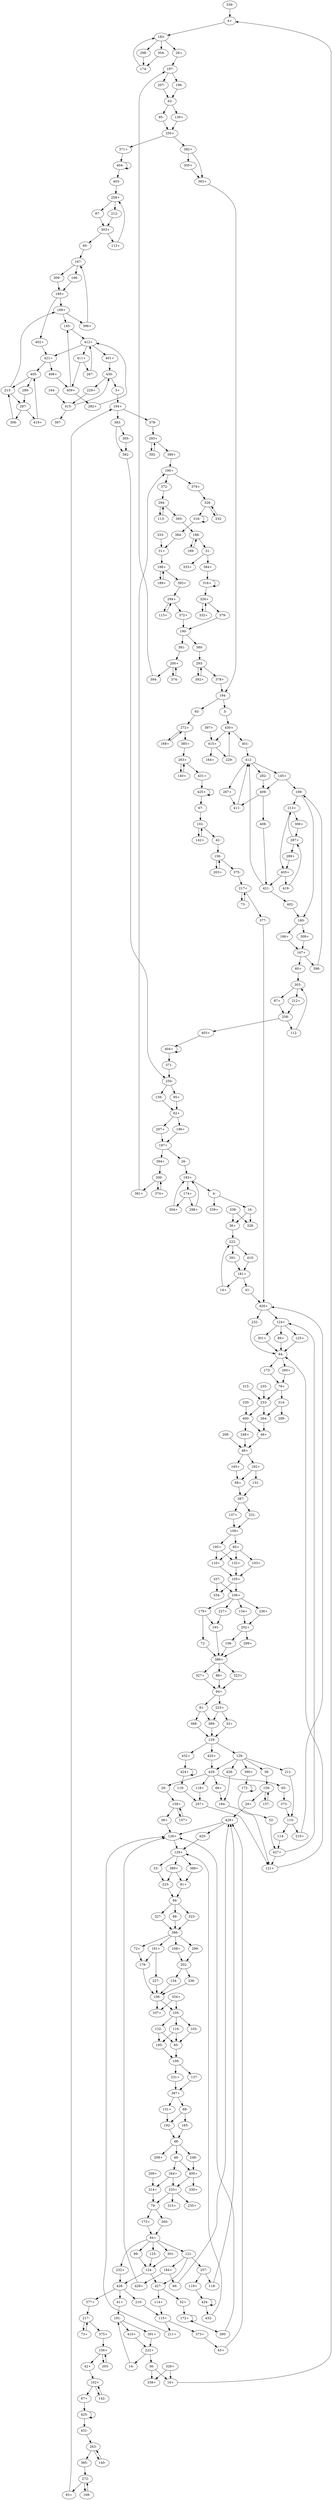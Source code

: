 digraph adj {
graph [k=96]
edge [d=-95]
"4+" [l=8510 C=262718]
"4-" [l=8510 C=262718]
"5+" [l=209392 C=5800412]
"5-" [l=209392 C=5800412]
"14+" [l=14913 C=511124]
"14-" [l=14913 C=511124]
"16+" [l=195224 C=6148546]
"16-" [l=195224 C=6148546]
"26+" [l=62278 C=1851862]
"26-" [l=62278 C=1851862]
"29+" [l=101645 C=3527985]
"29-" [l=101645 C=3527985]
"31+" [l=36637 C=742931]
"31-" [l=36637 C=742931]
"33+" [l=213 C=12499]
"33-" [l=213 C=12499]
"36+" [l=74606 C=2446003]
"36-" [l=74606 C=2446003]
"38+" [l=44412 C=1557161]
"38-" [l=44412 C=1557161]
"41+" [l=21229 C=718767]
"41-" [l=21229 C=718767]
"42+" [l=19337 C=504044]
"42-" [l=19337 C=504044]
"46+" [l=155 C=11777]
"46-" [l=155 C=11777]
"48+" [l=580 C=123255]
"48-" [l=580 C=123255]
"52+" [l=45173 C=1563794]
"52-" [l=45173 C=1563794]
"60+" [l=36584 C=1044050]
"60-" [l=36584 C=1044050]
"62+" [l=1669 C=83230]
"62-" [l=1669 C=83230]
"65+" [l=12861 C=476846]
"65-" [l=12861 C=476846]
"66+" [l=3011 C=101964]
"66-" [l=3011 C=101964]
"67+" [l=35346 C=896783]
"67-" [l=35346 C=896783]
"68+" [l=192 C=24454]
"68-" [l=192 C=24454]
"72+" [l=207 C=20902]
"72-" [l=207 C=20902]
"73+" [l=5817 C=149933]
"73-" [l=5817 C=149933]
"79+" [l=449 C=89493]
"79-" [l=449 C=89493]
"81+" [l=191 C=13952]
"81-" [l=191 C=13952]
"84+" [l=188 C=23359]
"84-" [l=188 C=23359]
"85+" [l=152 C=14500]
"85-" [l=152 C=14500]
"87+" [l=471 C=8749]
"87-" [l=471 C=8749]
"88+" [l=191 C=23633]
"88-" [l=191 C=23633]
"89+" [l=224 C=5367]
"89-" [l=224 C=5367]
"93+" [l=6228 C=142855]
"93-" [l=6228 C=142855]
"94+" [l=504 C=104272]
"94-" [l=504 C=104272]
"95+" [l=277 C=4265]
"95-" [l=277 C=4265]
"102+" [l=174 C=3965]
"102-" [l=174 C=3965]
"103+" [l=191 C=2132]
"103-" [l=191 C=2132]
"105+" [l=98 C=765]
"105-" [l=98 C=765]
"106+" [l=293 C=46425]
"106-" [l=293 C=46425]
"108+" [l=342 C=8675]
"108-" [l=342 C=8675]
"109+" [l=311 C=54653]
"109-" [l=311 C=54653]
"110+" [l=152 C=8821]
"110-" [l=152 C=8821]
"112+" [l=467 C=8591]
"112-" [l=467 C=8591]
"113+" [l=2595 C=49272]
"113-" [l=2595 C=49272]
"114+" [l=194 C=3107]
"114-" [l=194 C=3107]
"115+" [l=160 C=4252]
"115-" [l=160 C=4252]
"118+" [l=1076 C=35736]
"118-" [l=1076 C=35736]
"119+" [l=1112 C=36266]
"119-" [l=1112 C=36266]
"121+" [l=214 C=26461]
"121-" [l=214 C=26461]
"124+" [l=97 C=156]
"124-" [l=97 C=156]
"125+" [l=239 C=5995]
"125-" [l=239 C=5995]
"126+" [l=162 C=15958]
"126-" [l=162 C=15958]
"129+" [l=193 C=24987]
"129-" [l=193 C=24987]
"131+" [l=275 C=15280]
"131-" [l=275 C=15280]
"132+" [l=191 C=6693]
"132-" [l=191 C=6693]
"134+" [l=191 C=3020]
"134-" [l=191 C=3020]
"137+" [l=191 C=21231]
"137-" [l=191 C=21231]
"139+" [l=277 C=4324]
"139-" [l=277 C=4324]
"140+" [l=504 C=9961]
"140-" [l=504 C=9961]
"142+" [l=1265 C=29036]
"142-" [l=1265 C=29036]
"145+" [l=107 C=704]
"145-" [l=107 C=704]
"156+" [l=161 C=2076]
"156-" [l=161 C=2076]
"157+" [l=649 C=18919]
"157-" [l=649 C=18919]
"158+" [l=190 C=5975]
"158-" [l=190 C=5975]
"164+" [l=366 C=8269]
"164-" [l=366 C=8269]
"165+" [l=195 C=20003]
"165-" [l=195 C=20003]
"166+" [l=214 C=2515]
"166-" [l=214 C=2515]
"167+" [l=315 C=10518]
"167-" [l=315 C=10518]
"168+" [l=443 C=6297]
"168-" [l=443 C=6297]
"169+" [l=146 C=3212]
"169-" [l=146 C=3212]
"172+" [l=130 C=3090]
"172-" [l=130 C=3090]
"173+" [l=191 C=23268]
"173-" [l=191 C=23268]
"174+" [l=496 C=25104]
"174-" [l=496 C=25104]
"179+" [l=155 C=13211]
"179-" [l=155 C=13211]
"180+" [l=306 C=12076]
"180-" [l=306 C=12076]
"181+" [l=272 C=13204]
"181-" [l=272 C=13204]
"183+" [l=158 C=5841]
"183-" [l=158 C=5841]
"184+" [l=186 C=6844]
"184-" [l=186 C=6844]
"188+" [l=136 C=1572]
"188-" [l=136 C=1572]
"189+" [l=2397 C=41331]
"189-" [l=2397 C=41331]
"190+" [l=389 C=11493]
"190-" [l=389 C=11493]
"191+" [l=137 C=3448]
"191-" [l=137 C=3448]
"192+" [l=112 C=2216]
"192-" [l=112 C=2216]
"194+" [l=188 C=4977]
"194-" [l=188 C=4977]
"195+" [l=191 C=7351]
"195-" [l=191 C=7351]
"196+" [l=368 C=8218]
"196-" [l=368 C=8218]
"197+" [l=164 C=4407]
"197-" [l=164 C=4407]
"200+" [l=130 C=2274]
"200-" [l=130 C=2274]
"202+" [l=176 C=7258]
"202-" [l=176 C=7258]
"203+" [l=294 C=5822]
"203-" [l=294 C=5822]
"207+" [l=368 C=5914]
"207-" [l=368 C=5914]
"208+" [l=191 C=3116]
"208-" [l=191 C=3116]
"209+" [l=134 C=572]
"209-" [l=134 C=572]
"210+" [l=197 C=3580]
"210-" [l=197 C=3580]
"211+" [l=288 C=6752]
"211-" [l=288 C=6752]
"212+" [l=399 C=6458]
"212-" [l=399 C=6458]
"213+" [l=155 C=2828]
"213-" [l=155 C=2828]
"217+" [l=327 C=12314]
"217-" [l=327 C=12314]
"222+" [l=397 C=18363]
"222-" [l=397 C=18363]
"223+" [l=156 C=11738]
"223-" [l=156 C=11738]
"227+" [l=225 C=4692]
"227-" [l=225 C=4692]
"229+" [l=362 C=7234]
"229-" [l=362 C=7234]
"231+" [l=191 C=2626]
"231-" [l=191 C=2626]
"232+" [l=318 C=9379]
"232-" [l=318 C=9379]
"233+" [l=99 C=1012]
"233-" [l=99 C=1012]
"235+" [l=139 C=521]
"235-" [l=139 C=521]
"236+" [l=191 C=2480]
"236-" [l=191 C=2480]
"248+" [l=191 C=11702]
"248-" [l=191 C=11702]
"250+" [l=187 C=6053]
"250-" [l=187 C=6053]
"257+" [l=178 C=5567]
"257-" [l=178 C=5567]
"258+" [l=177 C=4558]
"258-" [l=177 C=4558]
"260+" [l=191 C=2650]
"260-" [l=191 C=2650]
"263+" [l=157 C=3843]
"263-" [l=157 C=3843]
"264+" [l=152 C=2523]
"264-" [l=152 C=2523]
"267+" [l=232 C=3372]
"267-" [l=232 C=3372]
"272+" [l=164 C=2699]
"272-" [l=164 C=2699]
"282+" [l=193 C=2654]
"282-" [l=193 C=2654]
"287+" [l=149 C=3216]
"287-" [l=149 C=3216]
"289+" [l=209 C=3299]
"289-" [l=209 C=3299]
"293+" [l=303 C=8827]
"293-" [l=303 C=8827]
"294+" [l=166 C=3355]
"294-" [l=166 C=3355]
"298+" [l=346 C=7161]
"298-" [l=346 C=7161]
"299+" [l=236 C=4785]
"299-" [l=236 C=4785]
"301+" [l=224 C=5236]
"301-" [l=224 C=5236]
"303+" [l=147 C=2100]
"303-" [l=147 C=2100]
"304+" [l=276 C=5507]
"304-" [l=276 C=5507]
"305+" [l=429 C=4220]
"305-" [l=429 C=4220]
"306+" [l=248 C=5037]
"306-" [l=248 C=5037]
"309+" [l=214 C=2286]
"309-" [l=214 C=2286]
"314+" [l=152 C=453]
"314-" [l=152 C=453]
"315+" [l=156 C=482]
"315-" [l=156 C=482]
"316+" [l=128 C=532]
"316-" [l=128 C=532]
"323+" [l=191 C=416]
"323-" [l=191 C=416]
"326+" [l=115 C=433]
"326-" [l=115 C=433]
"327+" [l=191 C=339]
"327-" [l=191 C=339]
"328+" [l=167 C=476]
"328-" [l=167 C=476]
"330+" [l=191 C=1463]
"330-" [l=191 C=1463]
"332+" [l=210 C=778]
"332-" [l=210 C=778]
"333+" [l=137 C=95]
"333-" [l=137 C=95]
"334+" [l=125 C=82]
"334-" [l=125 C=82]
"337+" [l=111 C=39]
"337-" [l=111 C=39]
"338+" [l=108 C=27]
"338-" [l=108 C=27]
"339+" [l=134 C=103]
"339-" [l=134 C=103]
"371+" [l=107720 C=3227257]
"371-" [l=107720 C=3227257]
"372+" [l=109159 C=2265012]
"372-" [l=109159 C=2265012]
"373+" [l=15728 C=570112]
"373-" [l=15728 C=570112]
"374+" [l=215483 C=5681653]
"374-" [l=215483 C=5681653]
"375+" [l=134380 C=3586375]
"375-" [l=134380 C=3586375]
"377+" [l=361033 C=10351832]
"377-" [l=361033 C=10351832]
"378+" [l=168432 C=3574806]
"378-" [l=168432 C=3574806]
"379+" [l=318248 C=5814942]
"379-" [l=318248 C=5814942]
"380+" [l=293324 C=5713128]
"380-" [l=293324 C=5713128]
"381+" [l=92323 C=1960613]
"381-" [l=92323 C=1960613]
"382+" [l=49131 C=1129211]
"382-" [l=49131 C=1129211]
"383+" [l=419448 C=10563101]
"383-" [l=419448 C=10563101]
"384+" [l=73018 C=1452510]
"384-" [l=73018 C=1452510]
"385+" [l=282112 C=6534446]
"385-" [l=282112 C=6534446]
"386+" [l=781 C=172643]
"386-" [l=781 C=172643]
"387+" [l=751 C=163664]
"387-" [l=751 C=163664]
"388+" [l=196 C=3510]
"388-" [l=196 C=3510]
"389+" [l=178 C=12707]
"389-" [l=178 C=12707]
"390+" [l=399743 C=12882257]
"390-" [l=399743 C=12882257]
"391+" [l=714 C=22986]
"391-" [l=714 C=22986]
"392+" [l=6300 C=121034]
"392-" [l=6300 C=121034]
"393+" [l=8138 C=165053]
"393-" [l=8138 C=165053]
"394+" [l=167945 C=3767214]
"394-" [l=167945 C=3767214]
"396+" [l=1629 C=44738]
"396-" [l=1629 C=44738]
"397+" [l=413 C=9574]
"397-" [l=413 C=9574]
"400+" [l=136 C=9714]
"400-" [l=136 C=9714]
"401+" [l=1985 C=57553]
"401-" [l=1985 C=57553]
"402+" [l=280 C=8659]
"402-" [l=280 C=8659]
"403+" [l=1426 C=36476]
"403-" [l=1426 C=36476]
"404+" [l=122 C=1297]
"404-" [l=122 C=1297]
"405+" [l=131 C=2020]
"405-" [l=131 C=2020]
"408+" [l=189 C=4011]
"408-" [l=189 C=4011]
"409+" [l=136 C=1979]
"409-" [l=136 C=1979]
"410+" [l=714 C=24781]
"410-" [l=714 C=24781]
"411+" [l=184 C=5376]
"411-" [l=184 C=5376]
"412+" [l=153 C=8766]
"412-" [l=153 C=8766]
"415+" [l=119 C=856]
"415-" [l=119 C=856]
"419+" [l=521 C=14437]
"419-" [l=521 C=14437]
"420+" [l=198 C=3497]
"420-" [l=198 C=3497]
"421+" [l=119 C=1815]
"421-" [l=119 C=1815]
"424+" [l=111 C=2453]
"424-" [l=111 C=2453]
"425+" [l=102 C=1785]
"425-" [l=102 C=1785]
"426+" [l=119 C=4117]
"426-" [l=119 C=4117]
"427+" [l=119 C=4076]
"427-" [l=119 C=4076]
"428+" [l=1842 C=70789]
"428-" [l=1842 C=70789]
"429+" [l=133 C=7047]
"429-" [l=133 C=7047]
"430+" [l=128 C=1907]
"430-" [l=128 C=1907]
"431+" [l=146771 C=3624757]
"431-" [l=146771 C=3624757]
"432+" [l=632 C=24480]
"432-" [l=632 C=24480]
"4+" -> "183-"
"4-" -> "16-"
"4-" -> "339+"
"5+" -> "194+"
"5-" -> "430+"
"14+" -> "222-"
"14-" -> "181-"
"16+" -> "4+"
"16-" -> "36+"
"16-" -> "328-"
"26+" -> "197-"
"26-" -> "183+" [d=-75]
"29+" -> "429+" [d=-83]
"29-" -> "158+"
"31+" -> "188+"
"31-" -> "333+"
"31-" -> "384+"
"33+" -> "129-" [d=-77]
"33-" -> "223-"
"36+" -> "222-"
"36-" -> "16+"
"36-" -> "338+"
"38+" -> "126+" [d=-59]
"38-" -> "158-"
"41+" -> "181-"
"41-" -> "426+"
"42+" -> "102+"
"42-" -> "156-"
"46+" -> "48+" [d=-85]
"46-" -> "264+"
"46-" -> "400+" [d=-69]
"48+" -> "165+"
"48+" -> "192+"
"48-" -> "248-"
"48-" -> "46-" [d=-85]
"48-" -> "208+" [d=-85]
"52+" -> "172+"
"52-" -> "427+"
"60+" -> "303-"
"60-" -> "167-"
"62+" -> "196+"
"62+" -> "207+"
"62-" -> "95-"
"62-" -> "139+"
"65+" -> "429+"
"65-" -> "373-" [d=-18]
"66+" -> "184-"
"66-" -> "429+" [d=-83]
"67+" -> "425-"
"67-" -> "102-"
"68+" -> "387-"
"68-" -> "165-"
"68-" -> "192-" [d=-12]
"72+" -> "179-"
"72-" -> "386+" [d=-33]
"73+" -> "217-"
"73-" -> "217+"
"79+" -> "314-"
"79+" -> "233-" [d=-42]
"79-" -> "173+"
"79-" -> "260-"
"81+" -> "94-"
"81-" -> "388-"
"81-" -> "389-"
"84+" -> "232+"
"84+" -> "121-" [d=-71]
"84+" -> "89-" [d=-56]
"84+" -> "125-" [d=-55]
"84+" -> "301-" [d=-55]
"84-" -> "173-"
"84-" -> "260+"
"85+" -> "103+"
"85+" -> "110+" [d=-56]
"85+" -> "132+" [d=-56]
"85-" -> "109-"
"87+" -> "258-"
"87-" -> "303+"
"88+" -> "94+"
"88-" -> "386-"
"89+" -> "84-" [d=-56]
"89-" -> "124-" [d=-81]
"93+" -> "194+"
"93-" -> "272+"
"94+" -> "81-"
"94+" -> "223+"
"94-" -> "88-"
"94-" -> "323-"
"94-" -> "327-"
"95+" -> "62+"
"95-" -> "250+"
"102+" -> "67+"
"102+" -> "142-"
"102-" -> "42-"
"102-" -> "142+"
"103+" -> "105+" [d=-56]
"103-" -> "85-"
"105+" -> "106+"
"105+" -> "334-"
"105-" -> "132-"
"105-" -> "103-" [d=-56]
"105-" -> "110-" [d=-56]
"106+" -> "134+" [d=-60]
"106+" -> "236+" [d=-60]
"106+" -> "179+" [d=-47]
"106+" -> "227+" [d=-47]
"106-" -> "337+"
"106-" -> "105-"
"108+" -> "202-"
"108-" -> "386+" [d=-63]
"109+" -> "85+"
"109+" -> "195+"
"109-" -> "137-"
"109-" -> "231+"
"110+" -> "105+" [d=-56]
"110-" -> "195-"
"110-" -> "85-" [d=-56]
"112+" -> "258+"
"112-" -> "303-"
"113+" -> "294+"
"113-" -> "294-"
"114+" -> "115+"
"114-" -> "427+"
"115+" -> "211+"
"115+" -> "373+"
"115-" -> "114-"
"115-" -> "210+"
"118+" -> "257+"
"118-" -> "429+" [d=-91]
"119+" -> "424-"
"119-" -> "257+"
"121+" -> "84-" [d=-71]
"121-" -> "427-"
"121-" -> "184+" [d=-69]
"121-" -> "257-" [d=-69]
"124+" -> "125+"
"124+" -> "89+" [d=-81]
"124+" -> "301+" [d=-81]
"124-" -> "426-"
"124-" -> "427-"
"125+" -> "84-" [d=-55]
"125-" -> "124-"
"126+" -> "129+" [d=-91]
"126-" -> "211-"
"126-" -> "390+"
"126-" -> "38-" [d=-59]
"126-" -> "428-" [d=-59]
"126-" -> "429-" [d=-59]
"129+" -> "388+"
"129+" -> "33-" [d=-77]
"129+" -> "389+" [d=-77]
"129-" -> "432+"
"129-" -> "126-" [d=-91]
"129-" -> "420+" [d=-91]
"131+" -> "192-"
"131-" -> "387-"
"132+" -> "105+"
"132-" -> "195-"
"132-" -> "85-" [d=-56]
"134+" -> "202+"
"134-" -> "106-" [d=-60]
"137+" -> "109+"
"137-" -> "387+"
"139+" -> "250+"
"139-" -> "62+"
"140+" -> "263+"
"140-" -> "263-"
"142+" -> "102-"
"142-" -> "102+"
"145+" -> "169-" [d=-77]
"145+" -> "409-" [d=-11]
"145-" -> "412+" [d=-93]
"156+" -> "42+"
"156+" -> "203-"
"156-" -> "203+"
"156-" -> "375-"
"157+" -> "158+"
"157-" -> "158-"
"158+" -> "38+"
"158+" -> "157+"
"158-" -> "29+"
"158-" -> "157-"
"164-" -> "415-"
"165+" -> "68+"
"165-" -> "48-"
"166+" -> "167+"
"166-" -> "180+"
"167+" -> "60+"
"167+" -> "396-"
"167-" -> "166-"
"167-" -> "309-"
"168+" -> "272+"
"168-" -> "272-"
"169+" -> "396+"
"169+" -> "145-" [d=-77]
"169-" -> "180-" [d=-51]
"169-" -> "213+" [d=-47]
"172+" -> "390-"
"172+" -> "172+" [d=-49]
"172-" -> "52-"
"172-" -> "172-" [d=-49]
"173+" -> "84+"
"173-" -> "79+"
"174+" -> "298+"
"174+" -> "304+"
"174-" -> "183-"
"179+" -> "72-"
"179+" -> "191-" [d=-26]
"179-" -> "106-" [d=-47]
"180+" -> "402+"
"180+" -> "169+" [d=-51]
"180-" -> "166+"
"180-" -> "309+"
"181+" -> "14+"
"181+" -> "41-"
"181-" -> "391+"
"181-" -> "410+"
"183+" -> "4-"
"183+" -> "174+"
"183-" -> "304-"
"183-" -> "26+" [d=-75]
"183-" -> "298-" [d=-75]
"184+" -> "66-"
"184+" -> "428+"
"184-" -> "121+" [d=-69]
"188+" -> "189+"
"188+" -> "393+"
"188-" -> "31-"
"188-" -> "189-"
"189+" -> "188+"
"189-" -> "188-"
"190+" -> "372-"
"190+" -> "379+"
"190-" -> "380-"
"190-" -> "381-"
"191+" -> "227-"
"191+" -> "179-" [d=-26]
"191-" -> "386+" [d=-33]
"192+" -> "131-"
"192+" -> "68+" [d=-12]
"192-" -> "48-"
"194+" -> "378-"
"194+" -> "383-"
"194-" -> "5-"
"194-" -> "93-"
"195+" -> "110+"
"195+" -> "132+"
"195-" -> "109-"
"196+" -> "197+"
"196-" -> "62-"
"197+" -> "26-"
"197+" -> "394+"
"197-" -> "196-"
"197-" -> "207-"
"200+" -> "374-"
"200+" -> "394-"
"200-" -> "374+"
"200-" -> "381+"
"202+" -> "108-"
"202+" -> "299+"
"202-" -> "134-"
"202-" -> "236-"
"203+" -> "156-"
"203-" -> "156+"
"207+" -> "197+"
"207-" -> "62-"
"208-" -> "48+" [d=-85]
"209+" -> "314+"
"210+" -> "426+"
"210-" -> "115+"
"211+" -> "126+"
"211-" -> "115-"
"212+" -> "258-"
"212-" -> "303+"
"213+" -> "306+"
"213+" -> "405+" [d=-89]
"213-" -> "287-" [d=-47]
"213-" -> "169+" [d=-47]
"217+" -> "73-"
"217+" -> "377-"
"217-" -> "73+"
"217-" -> "375+"
"222+" -> "14-"
"222+" -> "36-"
"222-" -> "391-"
"222-" -> "410-"
"223+" -> "33+"
"223+" -> "389-" [d=-60]
"223-" -> "94-"
"227+" -> "191-"
"227-" -> "106-" [d=-47]
"229+" -> "415-"
"229-" -> "430+"
"231+" -> "387+"
"231-" -> "109+"
"232+" -> "426-"
"232-" -> "84-"
"233+" -> "315+"
"233+" -> "235+" [d=-76]
"233+" -> "79-" [d=-42]
"233-" -> "400-" [d=-66]
"233-" -> "264-" [d=-56]
"235-" -> "233-" [d=-76]
"236+" -> "202+"
"236-" -> "106-" [d=-60]
"248+" -> "48+"
"248-" -> "400+"
"250+" -> "371+"
"250+" -> "382+"
"250-" -> "95+"
"250-" -> "139-"
"257+" -> "121+" [d=-69]
"257-" -> "118-"
"257-" -> "119+"
"258+" -> "87-"
"258+" -> "212-"
"258-" -> "112-"
"258-" -> "403+"
"260+" -> "79+"
"260-" -> "84+"
"263+" -> "140+"
"263+" -> "431+"
"263-" -> "140-"
"263-" -> "385-"
"264+" -> "233+" [d=-56]
"264+" -> "314+" [d=-56]
"264-" -> "46+"
"267+" -> "411-"
"267-" -> "412+" [d=-93]
"272+" -> "168+"
"272+" -> "385+"
"272-" -> "93+"
"272-" -> "168-"
"282+" -> "412+"
"282-" -> "409-"
"287+" -> "289+"
"287+" -> "213+" [d=-47]
"287-" -> "306-"
"287-" -> "419+"
"289+" -> "405+"
"289-" -> "287-"
"293+" -> "380+"
"293+" -> "392-"
"293-" -> "378+"
"293-" -> "392+"
"294+" -> "113+"
"294+" -> "372+"
"294-" -> "113-"
"294-" -> "393-"
"298+" -> "183+" [d=-75]
"298-" -> "174-"
"299+" -> "386+"
"299-" -> "202-"
"301+" -> "84-" [d=-55]
"301-" -> "124-" [d=-81]
"303+" -> "60-"
"303+" -> "112+"
"303-" -> "87+"
"303-" -> "212+"
"304+" -> "183+"
"304-" -> "174-"
"305+" -> "383+"
"305-" -> "382-"
"306+" -> "287+"
"306-" -> "213-"
"309+" -> "167+"
"309-" -> "180+"
"314+" -> "79-"
"314-" -> "209-"
"314-" -> "264-" [d=-56]
"315-" -> "233-"
"316+" -> "326+" [d=-83]
"316+" -> "316+" [d=-74]
"316-" -> "384-"
"316-" -> "316-" [d=-74]
"323+" -> "94+"
"323-" -> "386-"
"326+" -> "332+"
"326+" -> "379-"
"326-" -> "332-"
"326-" -> "316-" [d=-83]
"327+" -> "94+"
"327-" -> "386-"
"328+" -> "16+"
"328+" -> "338+"
"330-" -> "400-"
"332+" -> "326+"
"332-" -> "326-"
"333-" -> "31+"
"334+" -> "337+"
"334+" -> "105-"
"337-" -> "106+"
"337-" -> "334-"
"338-" -> "36+"
"338-" -> "328-"
"339-" -> "4+"
"371+" -> "404-"
"371-" -> "250-"
"372+" -> "190-"
"372-" -> "294-"
"373+" -> "65+" [d=-18]
"373-" -> "115-"
"374+" -> "200-"
"374-" -> "200+"
"375+" -> "156+"
"375-" -> "217+"
"377+" -> "217-"
"377-" -> "426+"
"378+" -> "194-"
"378-" -> "293+"
"379+" -> "326-"
"379-" -> "190-"
"380+" -> "190+"
"380-" -> "293-"
"381+" -> "190+"
"381-" -> "200+"
"382+" -> "305+"
"382+" -> "383+" [d=-67]
"382-" -> "250-"
"383+" -> "194-"
"383-" -> "305-"
"383-" -> "382-" [d=-67]
"384+" -> "316+"
"384-" -> "31+"
"385+" -> "263+"
"385-" -> "272-"
"386+" -> "88+"
"386+" -> "323+"
"386+" -> "327+"
"386-" -> "299-"
"386-" -> "108+" [d=-63]
"386-" -> "72+" [d=-33]
"386-" -> "191+" [d=-33]
"387+" -> "68-"
"387+" -> "131+"
"387-" -> "137+"
"387-" -> "231-"
"388+" -> "81+"
"388-" -> "129-"
"389+" -> "81+"
"389+" -> "223-" [d=-60]
"389-" -> "129-" [d=-77]
"390+" -> "172-"
"390-" -> "126+"
"391+" -> "222+"
"391-" -> "181+"
"392+" -> "293-"
"392-" -> "293+"
"393+" -> "294+"
"393-" -> "188-"
"394+" -> "200-"
"394-" -> "197-"
"396+" -> "167-"
"396-" -> "169-"
"397+" -> "415+"
"400+" -> "330+"
"400+" -> "233+" [d=-66]
"400-" -> "248+"
"400-" -> "46+" [d=-69]
"401+" -> "430-"
"401-" -> "412-" [d=-66]
"402+" -> "421+"
"402-" -> "180-"
"403+" -> "404+"
"403-" -> "258+"
"404+" -> "371-"
"404+" -> "404+"
"404-" -> "403-"
"404-" -> "404-"
"405+" -> "419-"
"405+" -> "421-"
"405-" -> "289-"
"405-" -> "213-" [d=-89]
"408+" -> "409+"
"408-" -> "421-"
"409+" -> "282+"
"409+" -> "145-" [d=-11]
"409-" -> "408-"
"409-" -> "411-"
"410+" -> "222+"
"410-" -> "181+"
"411+" -> "267-"
"411+" -> "409+"
"411-" -> "412-" [d=-66]
"412+" -> "421+"
"412+" -> "401+" [d=-66]
"412+" -> "411+" [d=-66]
"412-" -> "282-"
"412-" -> "145+" [d=-93]
"412-" -> "267+" [d=-93]
"415+" -> "164+"
"415+" -> "229-"
"415-" -> "397-"
"415-" -> "430-"
"419+" -> "405-"
"419-" -> "287+"
"420+" -> "429-"
"420-" -> "129+" [d=-91]
"421+" -> "405-"
"421+" -> "408+"
"421-" -> "402-"
"421-" -> "412-"
"424+" -> "119-"
"424+" -> "424+"
"424-" -> "424-"
"424-" -> "432-"
"425+" -> "67-"
"425+" -> "425+"
"425-" -> "425-"
"425-" -> "431-"
"426+" -> "124+"
"426+" -> "232-"
"426-" -> "41+"
"426-" -> "210-"
"426-" -> "377+"
"427+" -> "121+"
"427+" -> "124+"
"427-" -> "52+"
"427-" -> "114+"
"428+" -> "126+" [d=-59]
"428-" -> "184-"
"429+" -> "420-"
"429+" -> "126+" [d=-59]
"429-" -> "65-"
"429-" -> "118+" [d=-91]
"429-" -> "29-" [d=-83]
"429-" -> "66+" [d=-83]
"430+" -> "401-"
"430+" -> "415+"
"430-" -> "5+"
"430-" -> "229+"
"431+" -> "425+"
"431-" -> "263-"
"432+" -> "424+"
"432-" -> "129+"
}

